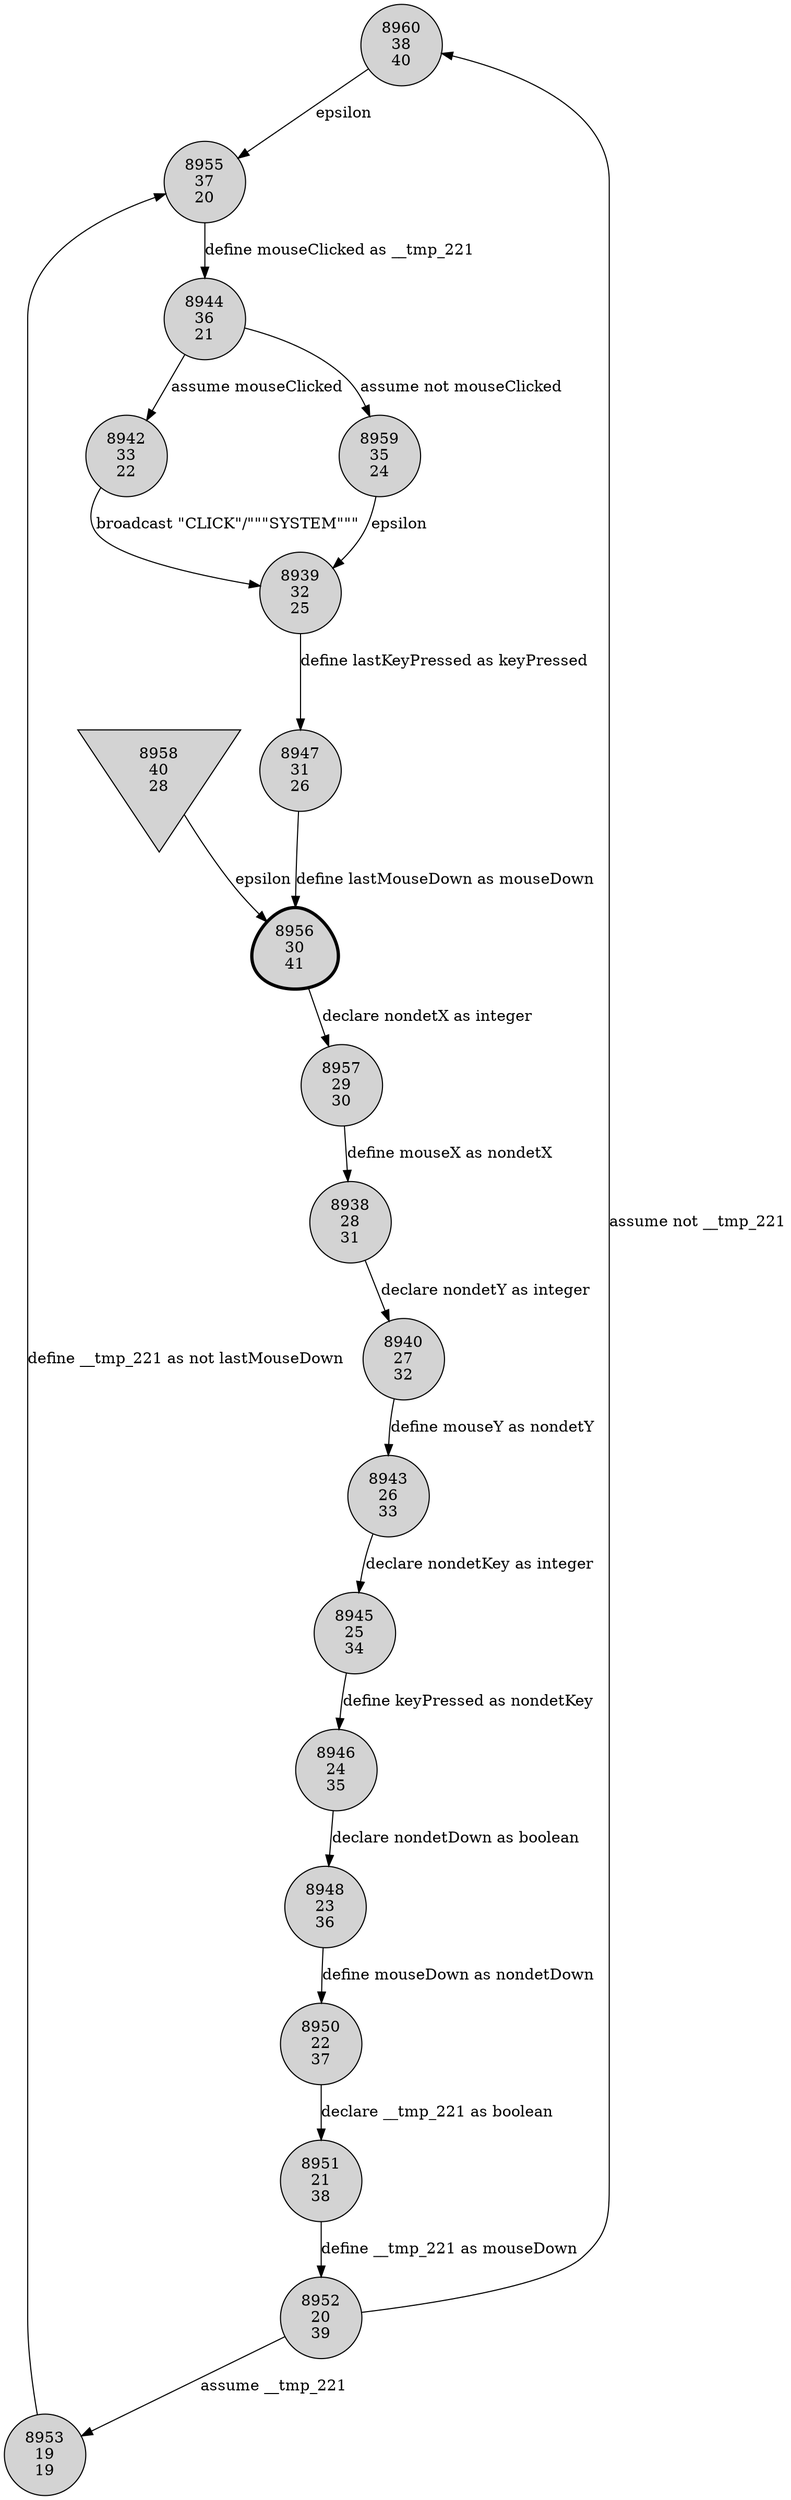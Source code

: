 digraph relation {
    node [shape=circle, style=filled];
    8960 [label="8960
38
40" shape=circle penwidth=1]
    8938 [label="8938
28
31" shape=circle penwidth=1]
    8939 [label="8939
32
25" shape=circle penwidth=1]
    8940 [label="8940
27
32" shape=circle penwidth=1]
    8942 [label="8942
33
22" shape=circle penwidth=1]
    8943 [label="8943
26
33" shape=circle penwidth=1]
    8944 [label="8944
36
21" shape=circle penwidth=1]
    8945 [label="8945
25
34" shape=circle penwidth=1]
    8946 [label="8946
24
35" shape=circle penwidth=1]
    8947 [label="8947
31
26" shape=circle penwidth=1]
    8948 [label="8948
23
36" shape=circle penwidth=1]
    8950 [label="8950
22
37" shape=circle penwidth=1]
    8951 [label="8951
21
38" shape=circle penwidth=1]
    8952 [label="8952
20
39" shape=circle penwidth=1]
    8953 [label="8953
19
19" shape=circle penwidth=1]
    8955 [label="8955
37
20" shape=circle penwidth=1]
    8956 [label="8956
30
41" shape=egg penwidth=3]
    8957 [label="8957
29
30" shape=circle penwidth=1]
    8958 [label="8958
40
28" shape=invtriangle penwidth=1]
    8959 [label="8959
35
24" shape=circle penwidth=1]
    8958 -> 8956 [label="epsilon"];
    8956 -> 8957 [label="declare nondetX as integer"];
    8957 -> 8938 [label="define mouseX as nondetX"];
    8938 -> 8940 [label="declare nondetY as integer"];
    8940 -> 8943 [label="define mouseY as nondetY"];
    8943 -> 8945 [label="declare nondetKey as integer"];
    8945 -> 8946 [label="define keyPressed as nondetKey"];
    8946 -> 8948 [label="declare nondetDown as boolean"];
    8948 -> 8950 [label="define mouseDown as nondetDown"];
    8950 -> 8951 [label="declare __tmp_221 as boolean"];
    8951 -> 8952 [label="define __tmp_221 as mouseDown"];
    8952 -> 8953 [label="assume __tmp_221"];
    8952 -> 8960 [label="assume not __tmp_221"];
    8960 -> 8955 [label="epsilon"];
    8955 -> 8944 [label="define mouseClicked as __tmp_221"];
    8944 -> 8942 [label="assume mouseClicked"];
    8944 -> 8959 [label="assume not mouseClicked"];
    8959 -> 8939 [label="epsilon"];
    8939 -> 8947 [label="define lastKeyPressed as keyPressed"];
    8947 -> 8956 [label="define lastMouseDown as mouseDown"];
    8942 -> 8939 [label="broadcast \"CLICK\"/\"\"\"SYSTEM\"\"\""];
    8953 -> 8955 [label="define __tmp_221 as not lastMouseDown"];
}
